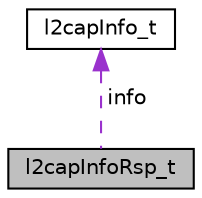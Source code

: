 digraph "l2capInfoRsp_t"
{
  edge [fontname="Helvetica",fontsize="10",labelfontname="Helvetica",labelfontsize="10"];
  node [fontname="Helvetica",fontsize="10",shape=record];
  Node1 [label="l2capInfoRsp_t",height=0.2,width=0.4,color="black", fillcolor="grey75", style="filled" fontcolor="black"];
  Node2 -> Node1 [dir="back",color="darkorchid3",fontsize="10",style="dashed",label=" info" ,fontname="Helvetica"];
  Node2 [label="l2capInfo_t",height=0.2,width=0.4,color="black", fillcolor="white", style="filled",URL="$unionl2cap_info__t.html"];
}
